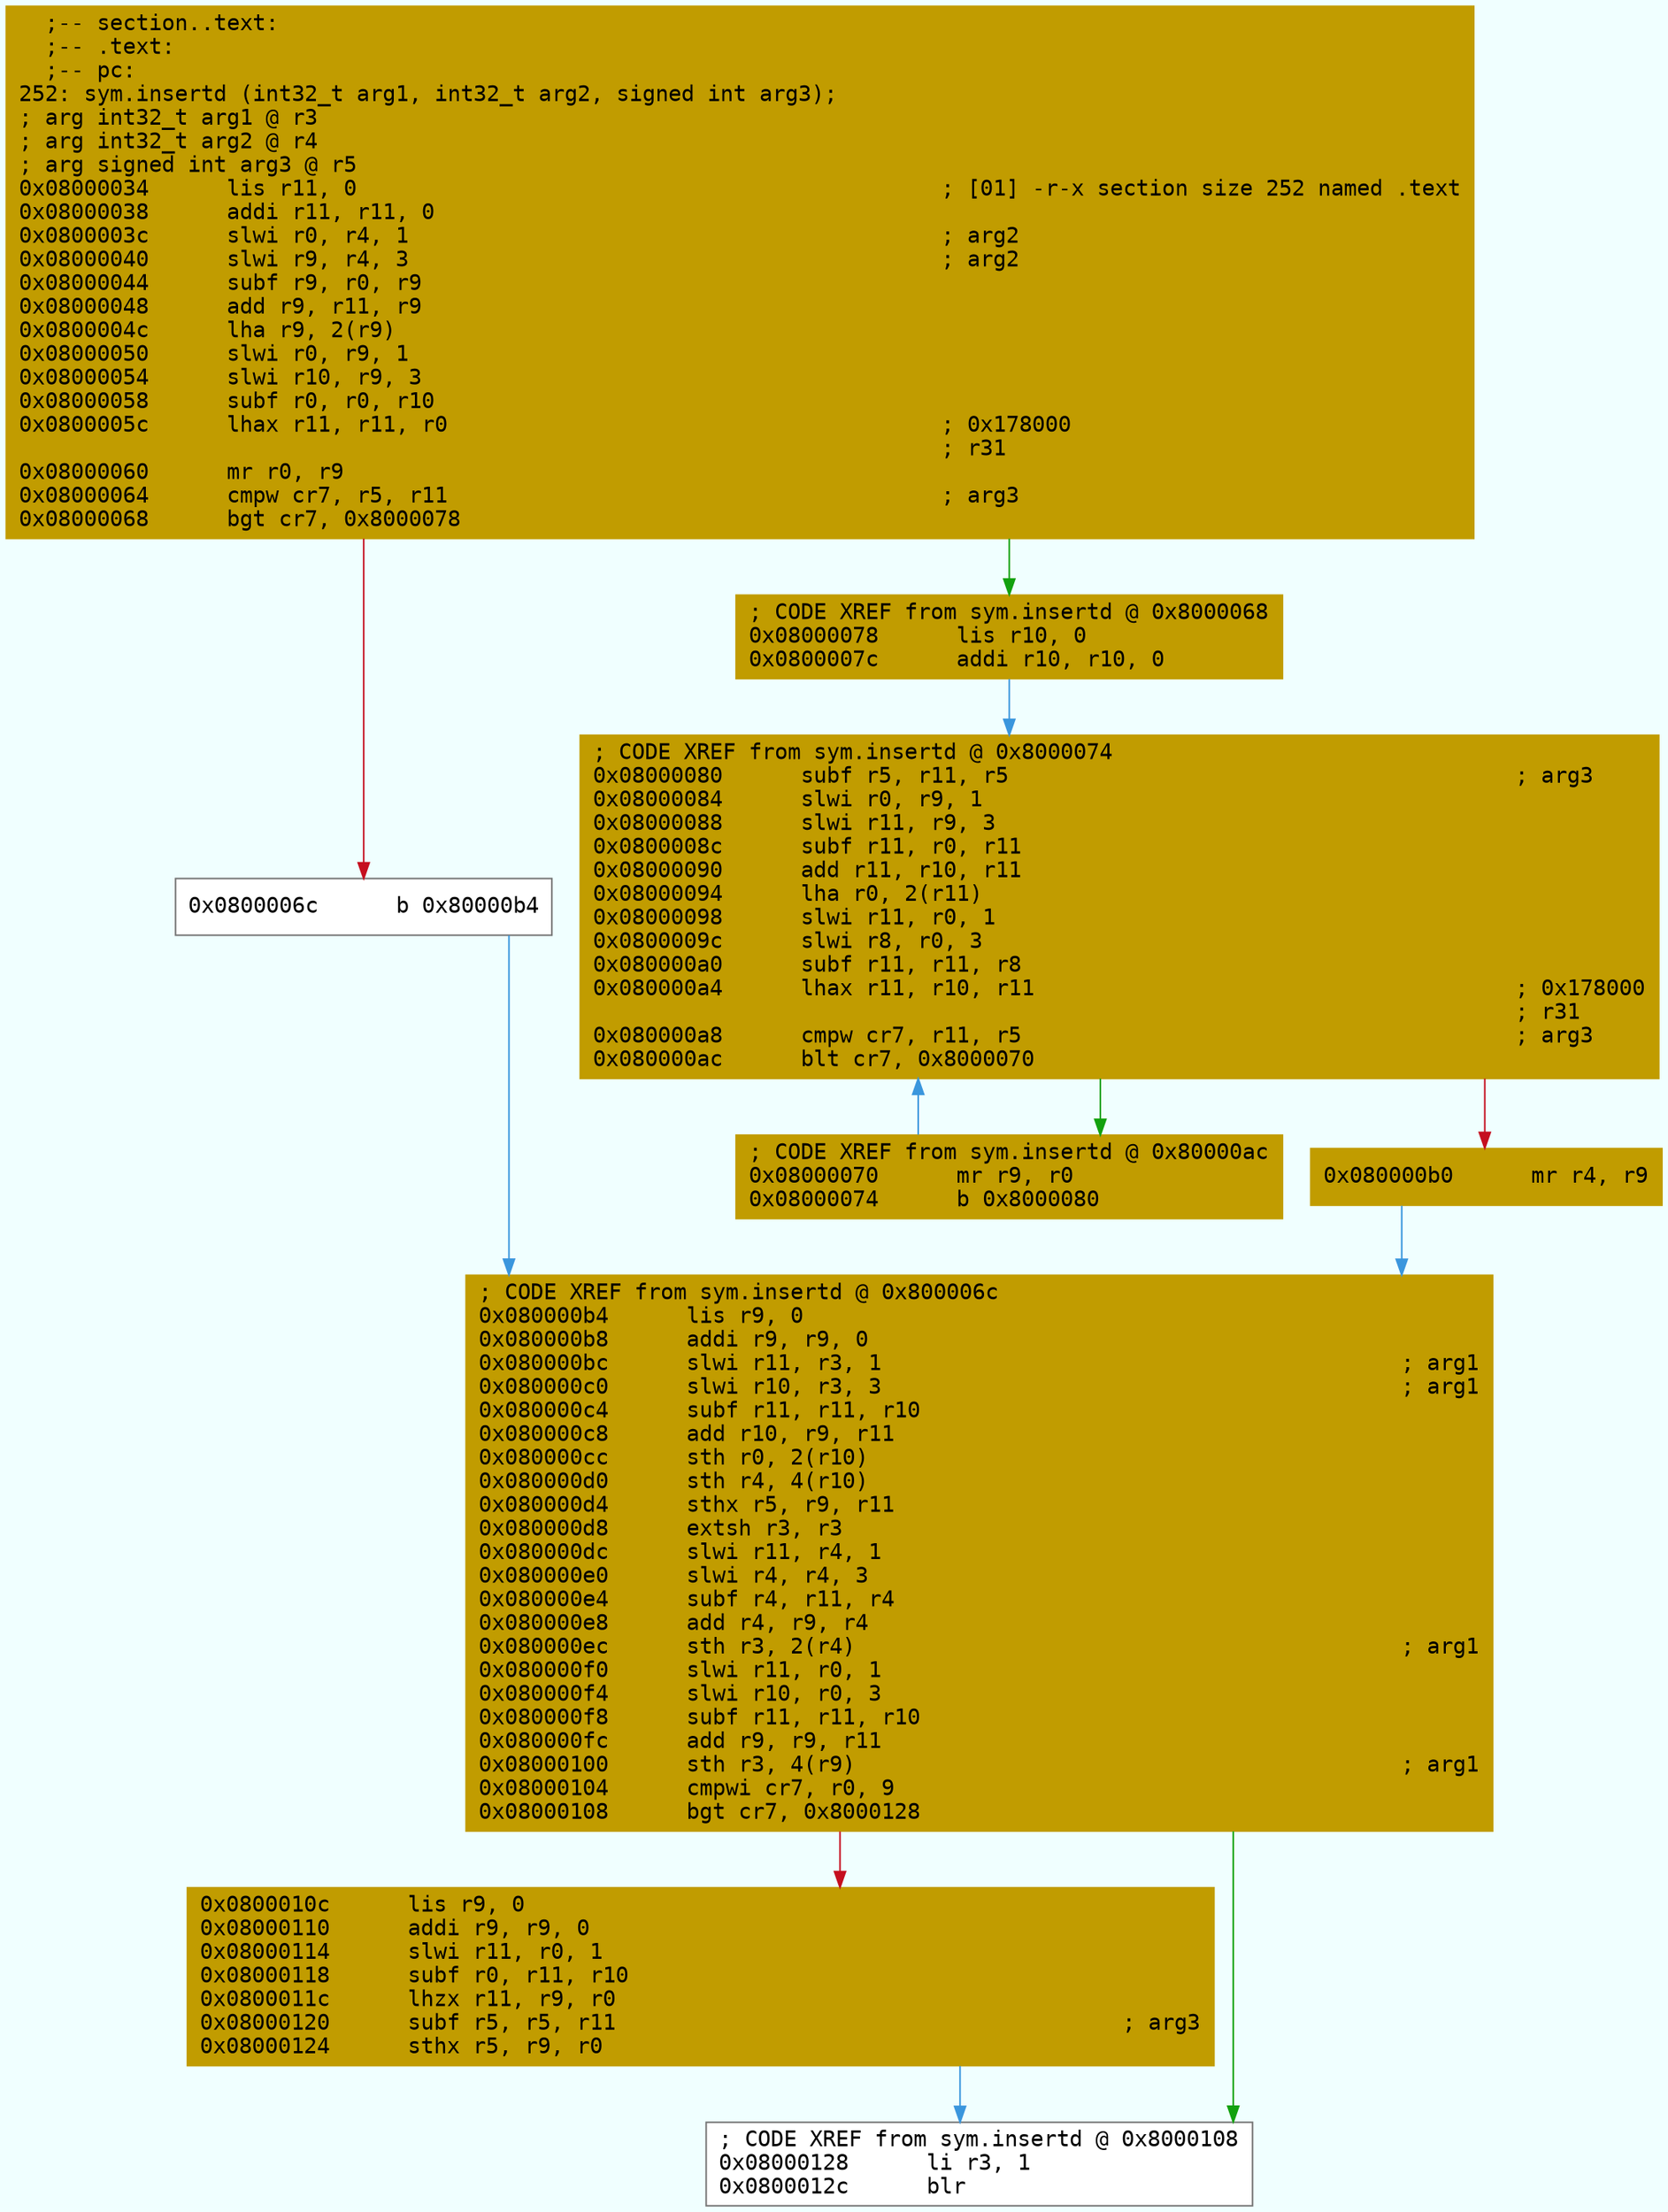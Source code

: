 digraph code {
	graph [bgcolor=azure fontsize=8 fontname="Courier" splines="ortho"];
	node [fillcolor=gray style=filled shape=box];
	edge [arrowhead="normal"];
	"0x08000034" [URL="sym.insertd/0x08000034", fillcolor="#c19c00",color="#c19c00", fontname="Courier",label="  ;-- section..text:\l  ;-- .text:\l  ;-- pc:\l252: sym.insertd (int32_t arg1, int32_t arg2, signed int arg3);\l; arg int32_t arg1 @ r3\l; arg int32_t arg2 @ r4\l; arg signed int arg3 @ r5\l0x08000034      lis r11, 0                                             ; [01] -r-x section size 252 named .text\l0x08000038      addi r11, r11, 0\l0x0800003c      slwi r0, r4, 1                                         ; arg2\l0x08000040      slwi r9, r4, 3                                         ; arg2\l0x08000044      subf r9, r0, r9\l0x08000048      add r9, r11, r9\l0x0800004c      lha r9, 2(r9)\l0x08000050      slwi r0, r9, 1\l0x08000054      slwi r10, r9, 3\l0x08000058      subf r0, r0, r10\l0x0800005c      lhax r11, r11, r0                                      ; 0x178000\l                                                                       ; r31\l0x08000060      mr r0, r9\l0x08000064      cmpw cr7, r5, r11                                      ; arg3\l0x08000068      bgt cr7, 0x8000078\l"]
	"0x0800006c" [URL="sym.insertd/0x0800006c", fillcolor="white",color="#767676", fontname="Courier",label="0x0800006c      b 0x80000b4\l"]
	"0x08000070" [URL="sym.insertd/0x08000070", fillcolor="#c19c00",color="#c19c00", fontname="Courier",label="; CODE XREF from sym.insertd @ 0x80000ac\l0x08000070      mr r9, r0\l0x08000074      b 0x8000080\l"]
	"0x08000078" [URL="sym.insertd/0x08000078", fillcolor="#c19c00",color="#c19c00", fontname="Courier",label="; CODE XREF from sym.insertd @ 0x8000068\l0x08000078      lis r10, 0\l0x0800007c      addi r10, r10, 0\l"]
	"0x08000080" [URL="sym.insertd/0x08000080", fillcolor="#c19c00",color="#c19c00", fontname="Courier",label="; CODE XREF from sym.insertd @ 0x8000074\l0x08000080      subf r5, r11, r5                                       ; arg3\l0x08000084      slwi r0, r9, 1\l0x08000088      slwi r11, r9, 3\l0x0800008c      subf r11, r0, r11\l0x08000090      add r11, r10, r11\l0x08000094      lha r0, 2(r11)\l0x08000098      slwi r11, r0, 1\l0x0800009c      slwi r8, r0, 3\l0x080000a0      subf r11, r11, r8\l0x080000a4      lhax r11, r10, r11                                     ; 0x178000\l                                                                       ; r31\l0x080000a8      cmpw cr7, r11, r5                                      ; arg3\l0x080000ac      blt cr7, 0x8000070\l"]
	"0x080000b0" [URL="sym.insertd/0x080000b0", fillcolor="#c19c00",color="#c19c00", fontname="Courier",label="0x080000b0      mr r4, r9\l"]
	"0x080000b4" [URL="sym.insertd/0x080000b4", fillcolor="#c19c00",color="#c19c00", fontname="Courier",label="; CODE XREF from sym.insertd @ 0x800006c\l0x080000b4      lis r9, 0\l0x080000b8      addi r9, r9, 0\l0x080000bc      slwi r11, r3, 1                                        ; arg1\l0x080000c0      slwi r10, r3, 3                                        ; arg1\l0x080000c4      subf r11, r11, r10\l0x080000c8      add r10, r9, r11\l0x080000cc      sth r0, 2(r10)\l0x080000d0      sth r4, 4(r10)\l0x080000d4      sthx r5, r9, r11\l0x080000d8      extsh r3, r3\l0x080000dc      slwi r11, r4, 1\l0x080000e0      slwi r4, r4, 3\l0x080000e4      subf r4, r11, r4\l0x080000e8      add r4, r9, r4\l0x080000ec      sth r3, 2(r4)                                          ; arg1\l0x080000f0      slwi r11, r0, 1\l0x080000f4      slwi r10, r0, 3\l0x080000f8      subf r11, r11, r10\l0x080000fc      add r9, r9, r11\l0x08000100      sth r3, 4(r9)                                          ; arg1\l0x08000104      cmpwi cr7, r0, 9\l0x08000108      bgt cr7, 0x8000128\l"]
	"0x0800010c" [URL="sym.insertd/0x0800010c", fillcolor="#c19c00",color="#c19c00", fontname="Courier",label="0x0800010c      lis r9, 0\l0x08000110      addi r9, r9, 0\l0x08000114      slwi r11, r0, 1\l0x08000118      subf r0, r11, r10\l0x0800011c      lhzx r11, r9, r0\l0x08000120      subf r5, r5, r11                                       ; arg3\l0x08000124      sthx r5, r9, r0\l"]
	"0x08000128" [URL="sym.insertd/0x08000128", fillcolor="white",color="#767676", fontname="Courier",label="; CODE XREF from sym.insertd @ 0x8000108\l0x08000128      li r3, 1\l0x0800012c      blr\l"]
        "0x08000034" -> "0x08000078" [color="#13a10e"];
        "0x08000034" -> "0x0800006c" [color="#c50f1f"];
        "0x0800006c" -> "0x080000b4" [color="#3a96dd"];
        "0x08000070" -> "0x08000080" [color="#3a96dd"];
        "0x08000078" -> "0x08000080" [color="#3a96dd"];
        "0x08000080" -> "0x08000070" [color="#13a10e"];
        "0x08000080" -> "0x080000b0" [color="#c50f1f"];
        "0x080000b0" -> "0x080000b4" [color="#3a96dd"];
        "0x080000b4" -> "0x08000128" [color="#13a10e"];
        "0x080000b4" -> "0x0800010c" [color="#c50f1f"];
        "0x0800010c" -> "0x08000128" [color="#3a96dd"];
}
